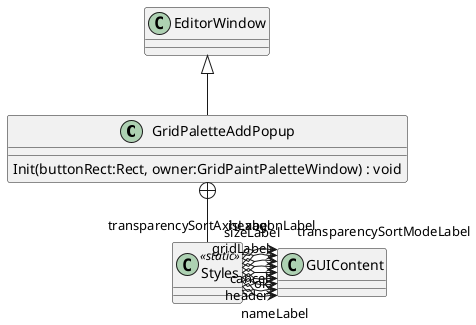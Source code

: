 @startuml
class GridPaletteAddPopup {
    Init(buttonRect:Rect, owner:GridPaintPaletteWindow) : void
}
class Styles <<static>> {
}
EditorWindow <|-- GridPaletteAddPopup
GridPaletteAddPopup +-- Styles
Styles o-> "nameLabel" GUIContent
Styles o-> "ok" GUIContent
Styles o-> "cancel" GUIContent
Styles o-> "header" GUIContent
Styles o-> "gridLabel" GUIContent
Styles o-> "sizeLabel" GUIContent
Styles o-> "hexagonLabel" GUIContent
Styles o-> "transparencySortModeLabel" GUIContent
Styles o-> "transparencySortAxisLabel" GUIContent
@enduml
